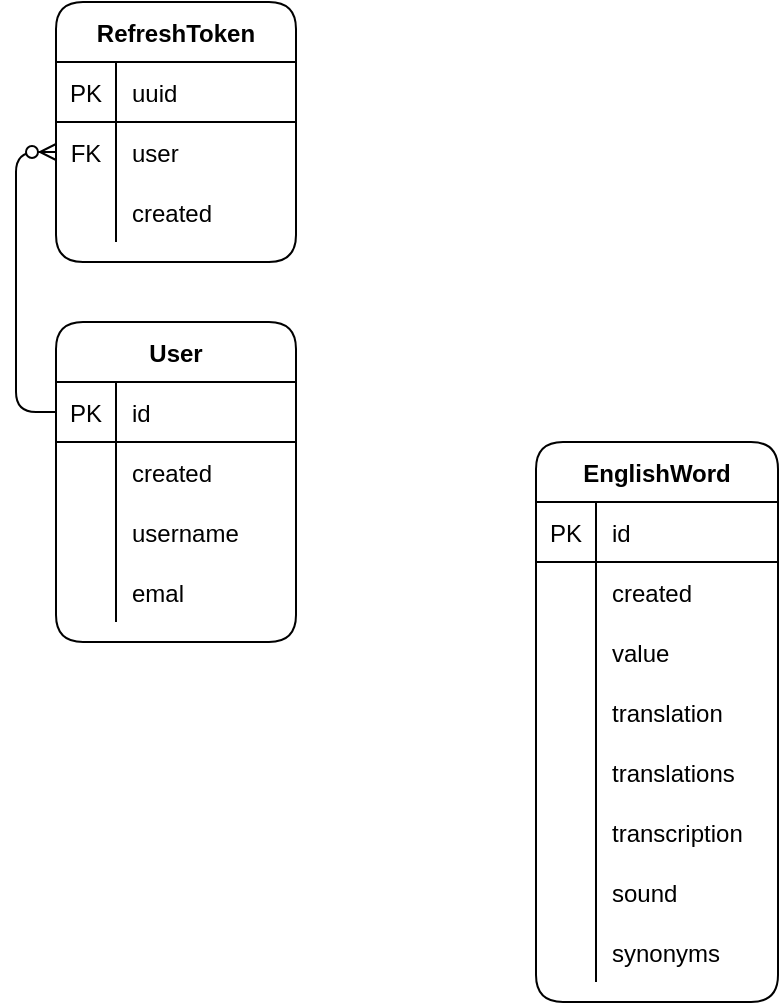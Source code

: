<mxfile version="13.5.1" type="device"><diagram id="rAIUY-Uhnxj7PGKtpmg4" name="Страница 1"><mxGraphModel dx="1422" dy="816" grid="1" gridSize="10" guides="1" tooltips="1" connect="1" arrows="1" fold="1" page="1" pageScale="1" pageWidth="827" pageHeight="1169" math="0" shadow="0"><root><mxCell id="0"/><mxCell id="1" parent="0"/><mxCell id="h0WxvOjVVbQU5JIRFfV4-6" value="User" style="shape=table;startSize=30;container=1;collapsible=1;childLayout=tableLayout;fixedRows=1;rowLines=0;fontStyle=1;align=center;resizeLast=1;rounded=1;sketch=0;" vertex="1" parent="1"><mxGeometry x="120" y="220" width="120" height="160" as="geometry"/></mxCell><mxCell id="h0WxvOjVVbQU5JIRFfV4-7" value="" style="shape=partialRectangle;collapsible=0;dropTarget=0;pointerEvents=0;fillColor=none;top=0;left=0;bottom=1;right=0;points=[[0,0.5],[1,0.5]];portConstraint=eastwest;" vertex="1" parent="h0WxvOjVVbQU5JIRFfV4-6"><mxGeometry y="30" width="120" height="30" as="geometry"/></mxCell><mxCell id="h0WxvOjVVbQU5JIRFfV4-8" value="PK" style="shape=partialRectangle;connectable=0;fillColor=none;top=0;left=0;bottom=0;right=0;fontStyle=0;overflow=hidden;fontSize=12;" vertex="1" parent="h0WxvOjVVbQU5JIRFfV4-7"><mxGeometry width="30" height="30" as="geometry"/></mxCell><mxCell id="h0WxvOjVVbQU5JIRFfV4-9" value="id" style="shape=partialRectangle;connectable=0;fillColor=none;top=0;left=0;bottom=0;right=0;align=left;spacingLeft=6;fontStyle=0;overflow=hidden;" vertex="1" parent="h0WxvOjVVbQU5JIRFfV4-7"><mxGeometry x="30" width="90" height="30" as="geometry"/></mxCell><mxCell id="h0WxvOjVVbQU5JIRFfV4-10" value="" style="shape=partialRectangle;collapsible=0;dropTarget=0;pointerEvents=0;fillColor=none;top=0;left=0;bottom=0;right=0;points=[[0,0.5],[1,0.5]];portConstraint=eastwest;" vertex="1" parent="h0WxvOjVVbQU5JIRFfV4-6"><mxGeometry y="60" width="120" height="30" as="geometry"/></mxCell><mxCell id="h0WxvOjVVbQU5JIRFfV4-11" value="" style="shape=partialRectangle;connectable=0;fillColor=none;top=0;left=0;bottom=0;right=0;editable=1;overflow=hidden;" vertex="1" parent="h0WxvOjVVbQU5JIRFfV4-10"><mxGeometry width="30" height="30" as="geometry"/></mxCell><mxCell id="h0WxvOjVVbQU5JIRFfV4-12" value="created" style="shape=partialRectangle;connectable=0;fillColor=none;top=0;left=0;bottom=0;right=0;align=left;spacingLeft=6;overflow=hidden;" vertex="1" parent="h0WxvOjVVbQU5JIRFfV4-10"><mxGeometry x="30" width="90" height="30" as="geometry"/></mxCell><mxCell id="h0WxvOjVVbQU5JIRFfV4-13" value="" style="shape=partialRectangle;collapsible=0;dropTarget=0;pointerEvents=0;fillColor=none;top=0;left=0;bottom=0;right=0;points=[[0,0.5],[1,0.5]];portConstraint=eastwest;" vertex="1" parent="h0WxvOjVVbQU5JIRFfV4-6"><mxGeometry y="90" width="120" height="30" as="geometry"/></mxCell><mxCell id="h0WxvOjVVbQU5JIRFfV4-14" value="" style="shape=partialRectangle;connectable=0;fillColor=none;top=0;left=0;bottom=0;right=0;editable=1;overflow=hidden;" vertex="1" parent="h0WxvOjVVbQU5JIRFfV4-13"><mxGeometry width="30" height="30" as="geometry"/></mxCell><mxCell id="h0WxvOjVVbQU5JIRFfV4-15" value="username" style="shape=partialRectangle;connectable=0;fillColor=none;top=0;left=0;bottom=0;right=0;align=left;spacingLeft=6;overflow=hidden;" vertex="1" parent="h0WxvOjVVbQU5JIRFfV4-13"><mxGeometry x="30" width="90" height="30" as="geometry"/></mxCell><mxCell id="h0WxvOjVVbQU5JIRFfV4-16" value="" style="shape=partialRectangle;collapsible=0;dropTarget=0;pointerEvents=0;fillColor=none;top=0;left=0;bottom=0;right=0;points=[[0,0.5],[1,0.5]];portConstraint=eastwest;" vertex="1" parent="h0WxvOjVVbQU5JIRFfV4-6"><mxGeometry y="120" width="120" height="30" as="geometry"/></mxCell><mxCell id="h0WxvOjVVbQU5JIRFfV4-17" value="" style="shape=partialRectangle;connectable=0;fillColor=none;top=0;left=0;bottom=0;right=0;editable=1;overflow=hidden;" vertex="1" parent="h0WxvOjVVbQU5JIRFfV4-16"><mxGeometry width="30" height="30" as="geometry"/></mxCell><mxCell id="h0WxvOjVVbQU5JIRFfV4-18" value="emal" style="shape=partialRectangle;connectable=0;fillColor=none;top=0;left=0;bottom=0;right=0;align=left;spacingLeft=6;overflow=hidden;" vertex="1" parent="h0WxvOjVVbQU5JIRFfV4-16"><mxGeometry x="30" width="90" height="30" as="geometry"/></mxCell><mxCell id="h0WxvOjVVbQU5JIRFfV4-46" value="" style="edgeStyle=elbowEdgeStyle;fontSize=12;html=1;endArrow=ERzeroToMany;endFill=1;exitX=0;exitY=0.5;exitDx=0;exitDy=0;entryX=0;entryY=0.5;entryDx=0;entryDy=0;" edge="1" parent="1" source="h0WxvOjVVbQU5JIRFfV4-7" target="h0WxvOjVVbQU5JIRFfV4-36"><mxGeometry width="100" height="100" relative="1" as="geometry"><mxPoint x="360" y="470" as="sourcePoint"/><mxPoint x="460" y="370" as="targetPoint"/><Array as="points"><mxPoint x="100" y="220"/></Array></mxGeometry></mxCell><mxCell id="h0WxvOjVVbQU5JIRFfV4-32" value="RefreshToken" style="shape=table;startSize=30;container=1;collapsible=1;childLayout=tableLayout;fixedRows=1;rowLines=0;fontStyle=1;align=center;resizeLast=1;rounded=1;sketch=0;gradientColor=none;fontSize=12;" vertex="1" parent="1"><mxGeometry x="120" y="60" width="120" height="130" as="geometry"/></mxCell><mxCell id="h0WxvOjVVbQU5JIRFfV4-33" value="" style="shape=partialRectangle;collapsible=0;dropTarget=0;pointerEvents=0;fillColor=none;top=0;left=0;bottom=1;right=0;points=[[0,0.5],[1,0.5]];portConstraint=eastwest;" vertex="1" parent="h0WxvOjVVbQU5JIRFfV4-32"><mxGeometry y="30" width="120" height="30" as="geometry"/></mxCell><mxCell id="h0WxvOjVVbQU5JIRFfV4-34" value="PK" style="shape=partialRectangle;connectable=0;fillColor=none;top=0;left=0;bottom=0;right=0;fontStyle=0;overflow=hidden;" vertex="1" parent="h0WxvOjVVbQU5JIRFfV4-33"><mxGeometry width="30" height="30" as="geometry"/></mxCell><mxCell id="h0WxvOjVVbQU5JIRFfV4-35" value="uuid" style="shape=partialRectangle;connectable=0;fillColor=none;top=0;left=0;bottom=0;right=0;align=left;spacingLeft=6;fontStyle=0;overflow=hidden;" vertex="1" parent="h0WxvOjVVbQU5JIRFfV4-33"><mxGeometry x="30" width="90" height="30" as="geometry"/></mxCell><mxCell id="h0WxvOjVVbQU5JIRFfV4-36" value="" style="shape=partialRectangle;collapsible=0;dropTarget=0;pointerEvents=0;fillColor=none;top=0;left=0;bottom=0;right=0;points=[[0,0.5],[1,0.5]];portConstraint=eastwest;" vertex="1" parent="h0WxvOjVVbQU5JIRFfV4-32"><mxGeometry y="60" width="120" height="30" as="geometry"/></mxCell><mxCell id="h0WxvOjVVbQU5JIRFfV4-37" value="FK" style="shape=partialRectangle;connectable=0;fillColor=none;top=0;left=0;bottom=0;right=0;editable=1;overflow=hidden;" vertex="1" parent="h0WxvOjVVbQU5JIRFfV4-36"><mxGeometry width="30" height="30" as="geometry"/></mxCell><mxCell id="h0WxvOjVVbQU5JIRFfV4-38" value="user" style="shape=partialRectangle;connectable=0;fillColor=none;top=0;left=0;bottom=0;right=0;align=left;spacingLeft=6;overflow=hidden;" vertex="1" parent="h0WxvOjVVbQU5JIRFfV4-36"><mxGeometry x="30" width="90" height="30" as="geometry"/></mxCell><mxCell id="h0WxvOjVVbQU5JIRFfV4-60" style="shape=partialRectangle;collapsible=0;dropTarget=0;pointerEvents=0;fillColor=none;top=0;left=0;bottom=0;right=0;points=[[0,0.5],[1,0.5]];portConstraint=eastwest;" vertex="1" parent="h0WxvOjVVbQU5JIRFfV4-32"><mxGeometry y="90" width="120" height="30" as="geometry"/></mxCell><mxCell id="h0WxvOjVVbQU5JIRFfV4-61" style="shape=partialRectangle;connectable=0;fillColor=none;top=0;left=0;bottom=0;right=0;editable=1;overflow=hidden;" vertex="1" parent="h0WxvOjVVbQU5JIRFfV4-60"><mxGeometry width="30" height="30" as="geometry"/></mxCell><mxCell id="h0WxvOjVVbQU5JIRFfV4-62" value="created" style="shape=partialRectangle;connectable=0;fillColor=none;top=0;left=0;bottom=0;right=0;align=left;spacingLeft=6;overflow=hidden;" vertex="1" parent="h0WxvOjVVbQU5JIRFfV4-60"><mxGeometry x="30" width="90" height="30" as="geometry"/></mxCell><mxCell id="h0WxvOjVVbQU5JIRFfV4-47" value="EnglishWord" style="shape=table;startSize=30;container=1;collapsible=1;childLayout=tableLayout;fixedRows=1;rowLines=0;fontStyle=1;align=center;resizeLast=1;rounded=1;sketch=0;gradientColor=none;fontSize=12;" vertex="1" parent="1"><mxGeometry x="360" y="280" width="121" height="280" as="geometry"/></mxCell><mxCell id="h0WxvOjVVbQU5JIRFfV4-48" value="" style="shape=partialRectangle;collapsible=0;dropTarget=0;pointerEvents=0;fillColor=none;top=0;left=0;bottom=1;right=0;points=[[0,0.5],[1,0.5]];portConstraint=eastwest;" vertex="1" parent="h0WxvOjVVbQU5JIRFfV4-47"><mxGeometry y="30" width="121" height="30" as="geometry"/></mxCell><mxCell id="h0WxvOjVVbQU5JIRFfV4-49" value="PK" style="shape=partialRectangle;connectable=0;fillColor=none;top=0;left=0;bottom=0;right=0;fontStyle=0;overflow=hidden;" vertex="1" parent="h0WxvOjVVbQU5JIRFfV4-48"><mxGeometry width="30" height="30" as="geometry"/></mxCell><mxCell id="h0WxvOjVVbQU5JIRFfV4-50" value="id" style="shape=partialRectangle;connectable=0;fillColor=none;top=0;left=0;bottom=0;right=0;align=left;spacingLeft=6;fontStyle=0;overflow=hidden;" vertex="1" parent="h0WxvOjVVbQU5JIRFfV4-48"><mxGeometry x="30" width="91" height="30" as="geometry"/></mxCell><mxCell id="h0WxvOjVVbQU5JIRFfV4-51" value="" style="shape=partialRectangle;collapsible=0;dropTarget=0;pointerEvents=0;fillColor=none;top=0;left=0;bottom=0;right=0;points=[[0,0.5],[1,0.5]];portConstraint=eastwest;" vertex="1" parent="h0WxvOjVVbQU5JIRFfV4-47"><mxGeometry y="60" width="121" height="30" as="geometry"/></mxCell><mxCell id="h0WxvOjVVbQU5JIRFfV4-52" value="" style="shape=partialRectangle;connectable=0;fillColor=none;top=0;left=0;bottom=0;right=0;editable=1;overflow=hidden;" vertex="1" parent="h0WxvOjVVbQU5JIRFfV4-51"><mxGeometry width="30" height="30" as="geometry"/></mxCell><mxCell id="h0WxvOjVVbQU5JIRFfV4-53" value="created" style="shape=partialRectangle;connectable=0;fillColor=none;top=0;left=0;bottom=0;right=0;align=left;spacingLeft=6;overflow=hidden;" vertex="1" parent="h0WxvOjVVbQU5JIRFfV4-51"><mxGeometry x="30" width="91" height="30" as="geometry"/></mxCell><mxCell id="h0WxvOjVVbQU5JIRFfV4-95" style="shape=partialRectangle;collapsible=0;dropTarget=0;pointerEvents=0;fillColor=none;top=0;left=0;bottom=0;right=0;points=[[0,0.5],[1,0.5]];portConstraint=eastwest;" vertex="1" parent="h0WxvOjVVbQU5JIRFfV4-47"><mxGeometry y="90" width="121" height="30" as="geometry"/></mxCell><mxCell id="h0WxvOjVVbQU5JIRFfV4-96" style="shape=partialRectangle;connectable=0;fillColor=none;top=0;left=0;bottom=0;right=0;editable=1;overflow=hidden;" vertex="1" parent="h0WxvOjVVbQU5JIRFfV4-95"><mxGeometry width="30" height="30" as="geometry"/></mxCell><mxCell id="h0WxvOjVVbQU5JIRFfV4-97" value="value" style="shape=partialRectangle;connectable=0;fillColor=none;top=0;left=0;bottom=0;right=0;align=left;spacingLeft=6;overflow=hidden;" vertex="1" parent="h0WxvOjVVbQU5JIRFfV4-95"><mxGeometry x="30" width="91" height="30" as="geometry"/></mxCell><mxCell id="h0WxvOjVVbQU5JIRFfV4-54" value="" style="shape=partialRectangle;collapsible=0;dropTarget=0;pointerEvents=0;fillColor=none;top=0;left=0;bottom=0;right=0;points=[[0,0.5],[1,0.5]];portConstraint=eastwest;" vertex="1" parent="h0WxvOjVVbQU5JIRFfV4-47"><mxGeometry y="120" width="121" height="30" as="geometry"/></mxCell><mxCell id="h0WxvOjVVbQU5JIRFfV4-55" value="" style="shape=partialRectangle;connectable=0;fillColor=none;top=0;left=0;bottom=0;right=0;editable=1;overflow=hidden;" vertex="1" parent="h0WxvOjVVbQU5JIRFfV4-54"><mxGeometry width="30" height="30" as="geometry"/></mxCell><mxCell id="h0WxvOjVVbQU5JIRFfV4-56" value="translation" style="shape=partialRectangle;connectable=0;fillColor=none;top=0;left=0;bottom=0;right=0;align=left;spacingLeft=6;overflow=hidden;" vertex="1" parent="h0WxvOjVVbQU5JIRFfV4-54"><mxGeometry x="30" width="91" height="30" as="geometry"/></mxCell><mxCell id="h0WxvOjVVbQU5JIRFfV4-69" style="shape=partialRectangle;collapsible=0;dropTarget=0;pointerEvents=0;fillColor=none;top=0;left=0;bottom=0;right=0;points=[[0,0.5],[1,0.5]];portConstraint=eastwest;" vertex="1" parent="h0WxvOjVVbQU5JIRFfV4-47"><mxGeometry y="150" width="121" height="30" as="geometry"/></mxCell><mxCell id="h0WxvOjVVbQU5JIRFfV4-70" style="shape=partialRectangle;connectable=0;fillColor=none;top=0;left=0;bottom=0;right=0;editable=1;overflow=hidden;" vertex="1" parent="h0WxvOjVVbQU5JIRFfV4-69"><mxGeometry width="30" height="30" as="geometry"/></mxCell><mxCell id="h0WxvOjVVbQU5JIRFfV4-71" value="translations" style="shape=partialRectangle;connectable=0;fillColor=none;top=0;left=0;bottom=0;right=0;align=left;spacingLeft=6;overflow=hidden;" vertex="1" parent="h0WxvOjVVbQU5JIRFfV4-69"><mxGeometry x="30" width="91" height="30" as="geometry"/></mxCell><mxCell id="h0WxvOjVVbQU5JIRFfV4-57" value="" style="shape=partialRectangle;collapsible=0;dropTarget=0;pointerEvents=0;fillColor=none;top=0;left=0;bottom=0;right=0;points=[[0,0.5],[1,0.5]];portConstraint=eastwest;" vertex="1" parent="h0WxvOjVVbQU5JIRFfV4-47"><mxGeometry y="180" width="121" height="30" as="geometry"/></mxCell><mxCell id="h0WxvOjVVbQU5JIRFfV4-58" value="" style="shape=partialRectangle;connectable=0;fillColor=none;top=0;left=0;bottom=0;right=0;editable=1;overflow=hidden;" vertex="1" parent="h0WxvOjVVbQU5JIRFfV4-57"><mxGeometry width="30" height="30" as="geometry"/></mxCell><mxCell id="h0WxvOjVVbQU5JIRFfV4-59" value="transcription" style="shape=partialRectangle;connectable=0;fillColor=none;top=0;left=0;bottom=0;right=0;align=left;spacingLeft=6;overflow=hidden;" vertex="1" parent="h0WxvOjVVbQU5JIRFfV4-57"><mxGeometry x="30" width="91" height="30" as="geometry"/></mxCell><mxCell id="h0WxvOjVVbQU5JIRFfV4-66" style="shape=partialRectangle;collapsible=0;dropTarget=0;pointerEvents=0;fillColor=none;top=0;left=0;bottom=0;right=0;points=[[0,0.5],[1,0.5]];portConstraint=eastwest;" vertex="1" parent="h0WxvOjVVbQU5JIRFfV4-47"><mxGeometry y="210" width="121" height="30" as="geometry"/></mxCell><mxCell id="h0WxvOjVVbQU5JIRFfV4-67" style="shape=partialRectangle;connectable=0;fillColor=none;top=0;left=0;bottom=0;right=0;editable=1;overflow=hidden;" vertex="1" parent="h0WxvOjVVbQU5JIRFfV4-66"><mxGeometry width="30" height="30" as="geometry"/></mxCell><mxCell id="h0WxvOjVVbQU5JIRFfV4-68" value="sound" style="shape=partialRectangle;connectable=0;fillColor=none;top=0;left=0;bottom=0;right=0;align=left;spacingLeft=6;overflow=hidden;" vertex="1" parent="h0WxvOjVVbQU5JIRFfV4-66"><mxGeometry x="30" width="91" height="30" as="geometry"/></mxCell><mxCell id="h0WxvOjVVbQU5JIRFfV4-63" style="shape=partialRectangle;collapsible=0;dropTarget=0;pointerEvents=0;fillColor=none;top=0;left=0;bottom=0;right=0;points=[[0,0.5],[1,0.5]];portConstraint=eastwest;" vertex="1" parent="h0WxvOjVVbQU5JIRFfV4-47"><mxGeometry y="240" width="121" height="30" as="geometry"/></mxCell><mxCell id="h0WxvOjVVbQU5JIRFfV4-64" style="shape=partialRectangle;connectable=0;fillColor=none;top=0;left=0;bottom=0;right=0;editable=1;overflow=hidden;" vertex="1" parent="h0WxvOjVVbQU5JIRFfV4-63"><mxGeometry width="30" height="30" as="geometry"/></mxCell><mxCell id="h0WxvOjVVbQU5JIRFfV4-65" value="synonyms" style="shape=partialRectangle;connectable=0;fillColor=none;top=0;left=0;bottom=0;right=0;align=left;spacingLeft=6;overflow=hidden;" vertex="1" parent="h0WxvOjVVbQU5JIRFfV4-63"><mxGeometry x="30" width="91" height="30" as="geometry"/></mxCell></root></mxGraphModel></diagram></mxfile>